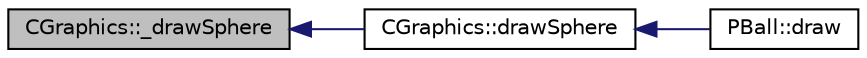 digraph "CGraphics::_drawSphere"
{
 // INTERACTIVE_SVG=YES
  edge [fontname="Helvetica",fontsize="10",labelfontname="Helvetica",labelfontsize="10"];
  node [fontname="Helvetica",fontsize="10",shape=record];
  rankdir="LR";
  Node1 [label="CGraphics::_drawSphere",height=0.2,width=0.4,color="black", fillcolor="grey75", style="filled", fontcolor="black"];
  Node1 -> Node2 [dir="back",color="midnightblue",fontsize="10",style="solid",fontname="Helvetica"];
  Node2 [label="CGraphics::drawSphere",height=0.2,width=0.4,color="black", fillcolor="white", style="filled",URL="$dc/d90/class_c_graphics.html#a4c4aba4c8d342d895f3f196bf5acb73a"];
  Node2 -> Node3 [dir="back",color="midnightblue",fontsize="10",style="solid",fontname="Helvetica"];
  Node3 [label="PBall::draw",height=0.2,width=0.4,color="black", fillcolor="white", style="filled",URL="$d5/d9b/class_p_ball.html#a16741d3fe2a0ef1019ebeea35ef465aa"];
}
